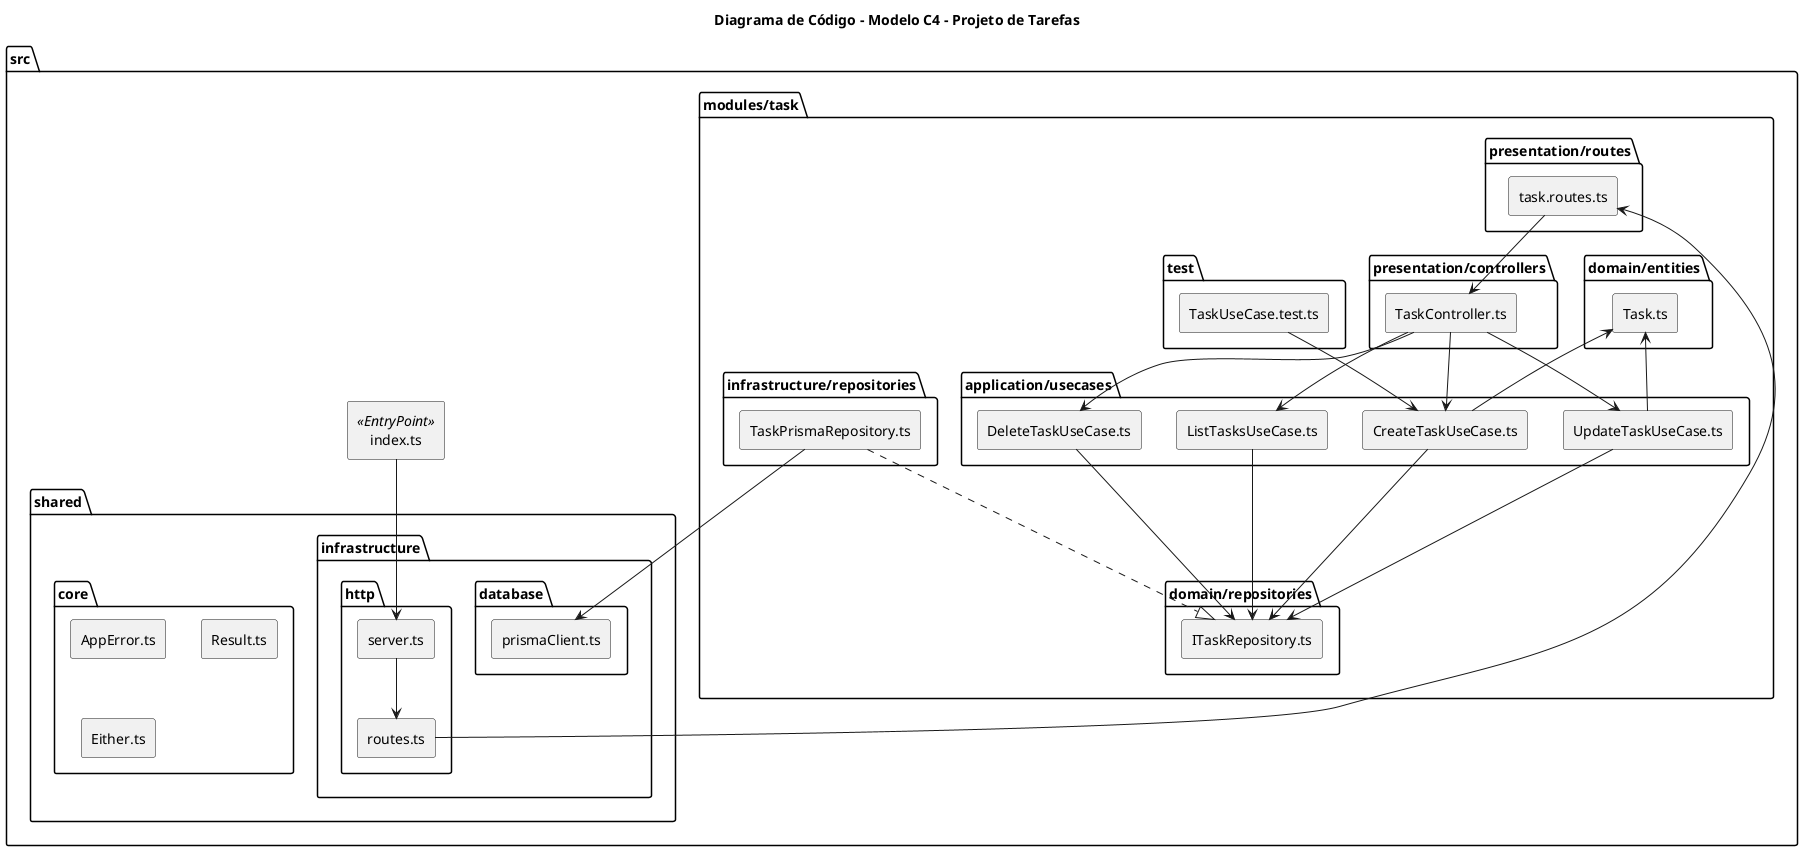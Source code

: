 @startuml
skinparam componentStyle rectangle
title Diagrama de Código - Modelo C4 - Projeto de Tarefas

package "src" {
    
    [index.ts] <<EntryPoint>>

    package "modules/task" {
        
        package "application/usecases" {
            [CreateTaskUseCase.ts]
            [UpdateTaskUseCase.ts]
            [DeleteTaskUseCase.ts]
            [ListTasksUseCase.ts]
        }

        package "domain/entities" {
            [Task.ts]
        }

        package "domain/repositories" {
            [ITaskRepository.ts]
        }

        package "infrastructure/repositories" {
            [TaskPrismaRepository.ts]
        }

        package "presentation/controllers" {
            [TaskController.ts]
        }

        package "presentation/routes" {
            [task.routes.ts]
        }

        package "test" {
            [TaskUseCase.test.ts]
        }
    }

    package "shared" {
        package "core" {
            [AppError.ts]
            [Result.ts]
            [Either.ts]
        }

        package "infrastructure" {
            package "database" {
                [prismaClient.ts]
            }

            package "http" {
                [server.ts]
                [routes.ts]
            }
        }
    }
}

' Relações principais
[index.ts] --> [server.ts]
[server.ts] --> [routes.ts]
[routes.ts] --> [task.routes.ts]
[task.routes.ts] --> [TaskController.ts]
[TaskController.ts] --> [CreateTaskUseCase.ts]
[TaskController.ts] --> [UpdateTaskUseCase.ts]
[TaskController.ts] --> [DeleteTaskUseCase.ts]
[TaskController.ts] --> [ListTasksUseCase.ts]
[CreateTaskUseCase.ts] --> [ITaskRepository.ts]
[UpdateTaskUseCase.ts] --> [ITaskRepository.ts]
[DeleteTaskUseCase.ts] --> [ITaskRepository.ts]
[ListTasksUseCase.ts] --> [ITaskRepository.ts]
[TaskPrismaRepository.ts] ..|> [ITaskRepository.ts]
[TaskPrismaRepository.ts] --> [prismaClient.ts]
[Task.ts] <-- [CreateTaskUseCase.ts]
[Task.ts] <-- [UpdateTaskUseCase.ts]
[TaskUseCase.test.ts] --> [CreateTaskUseCase.ts]

@enduml
